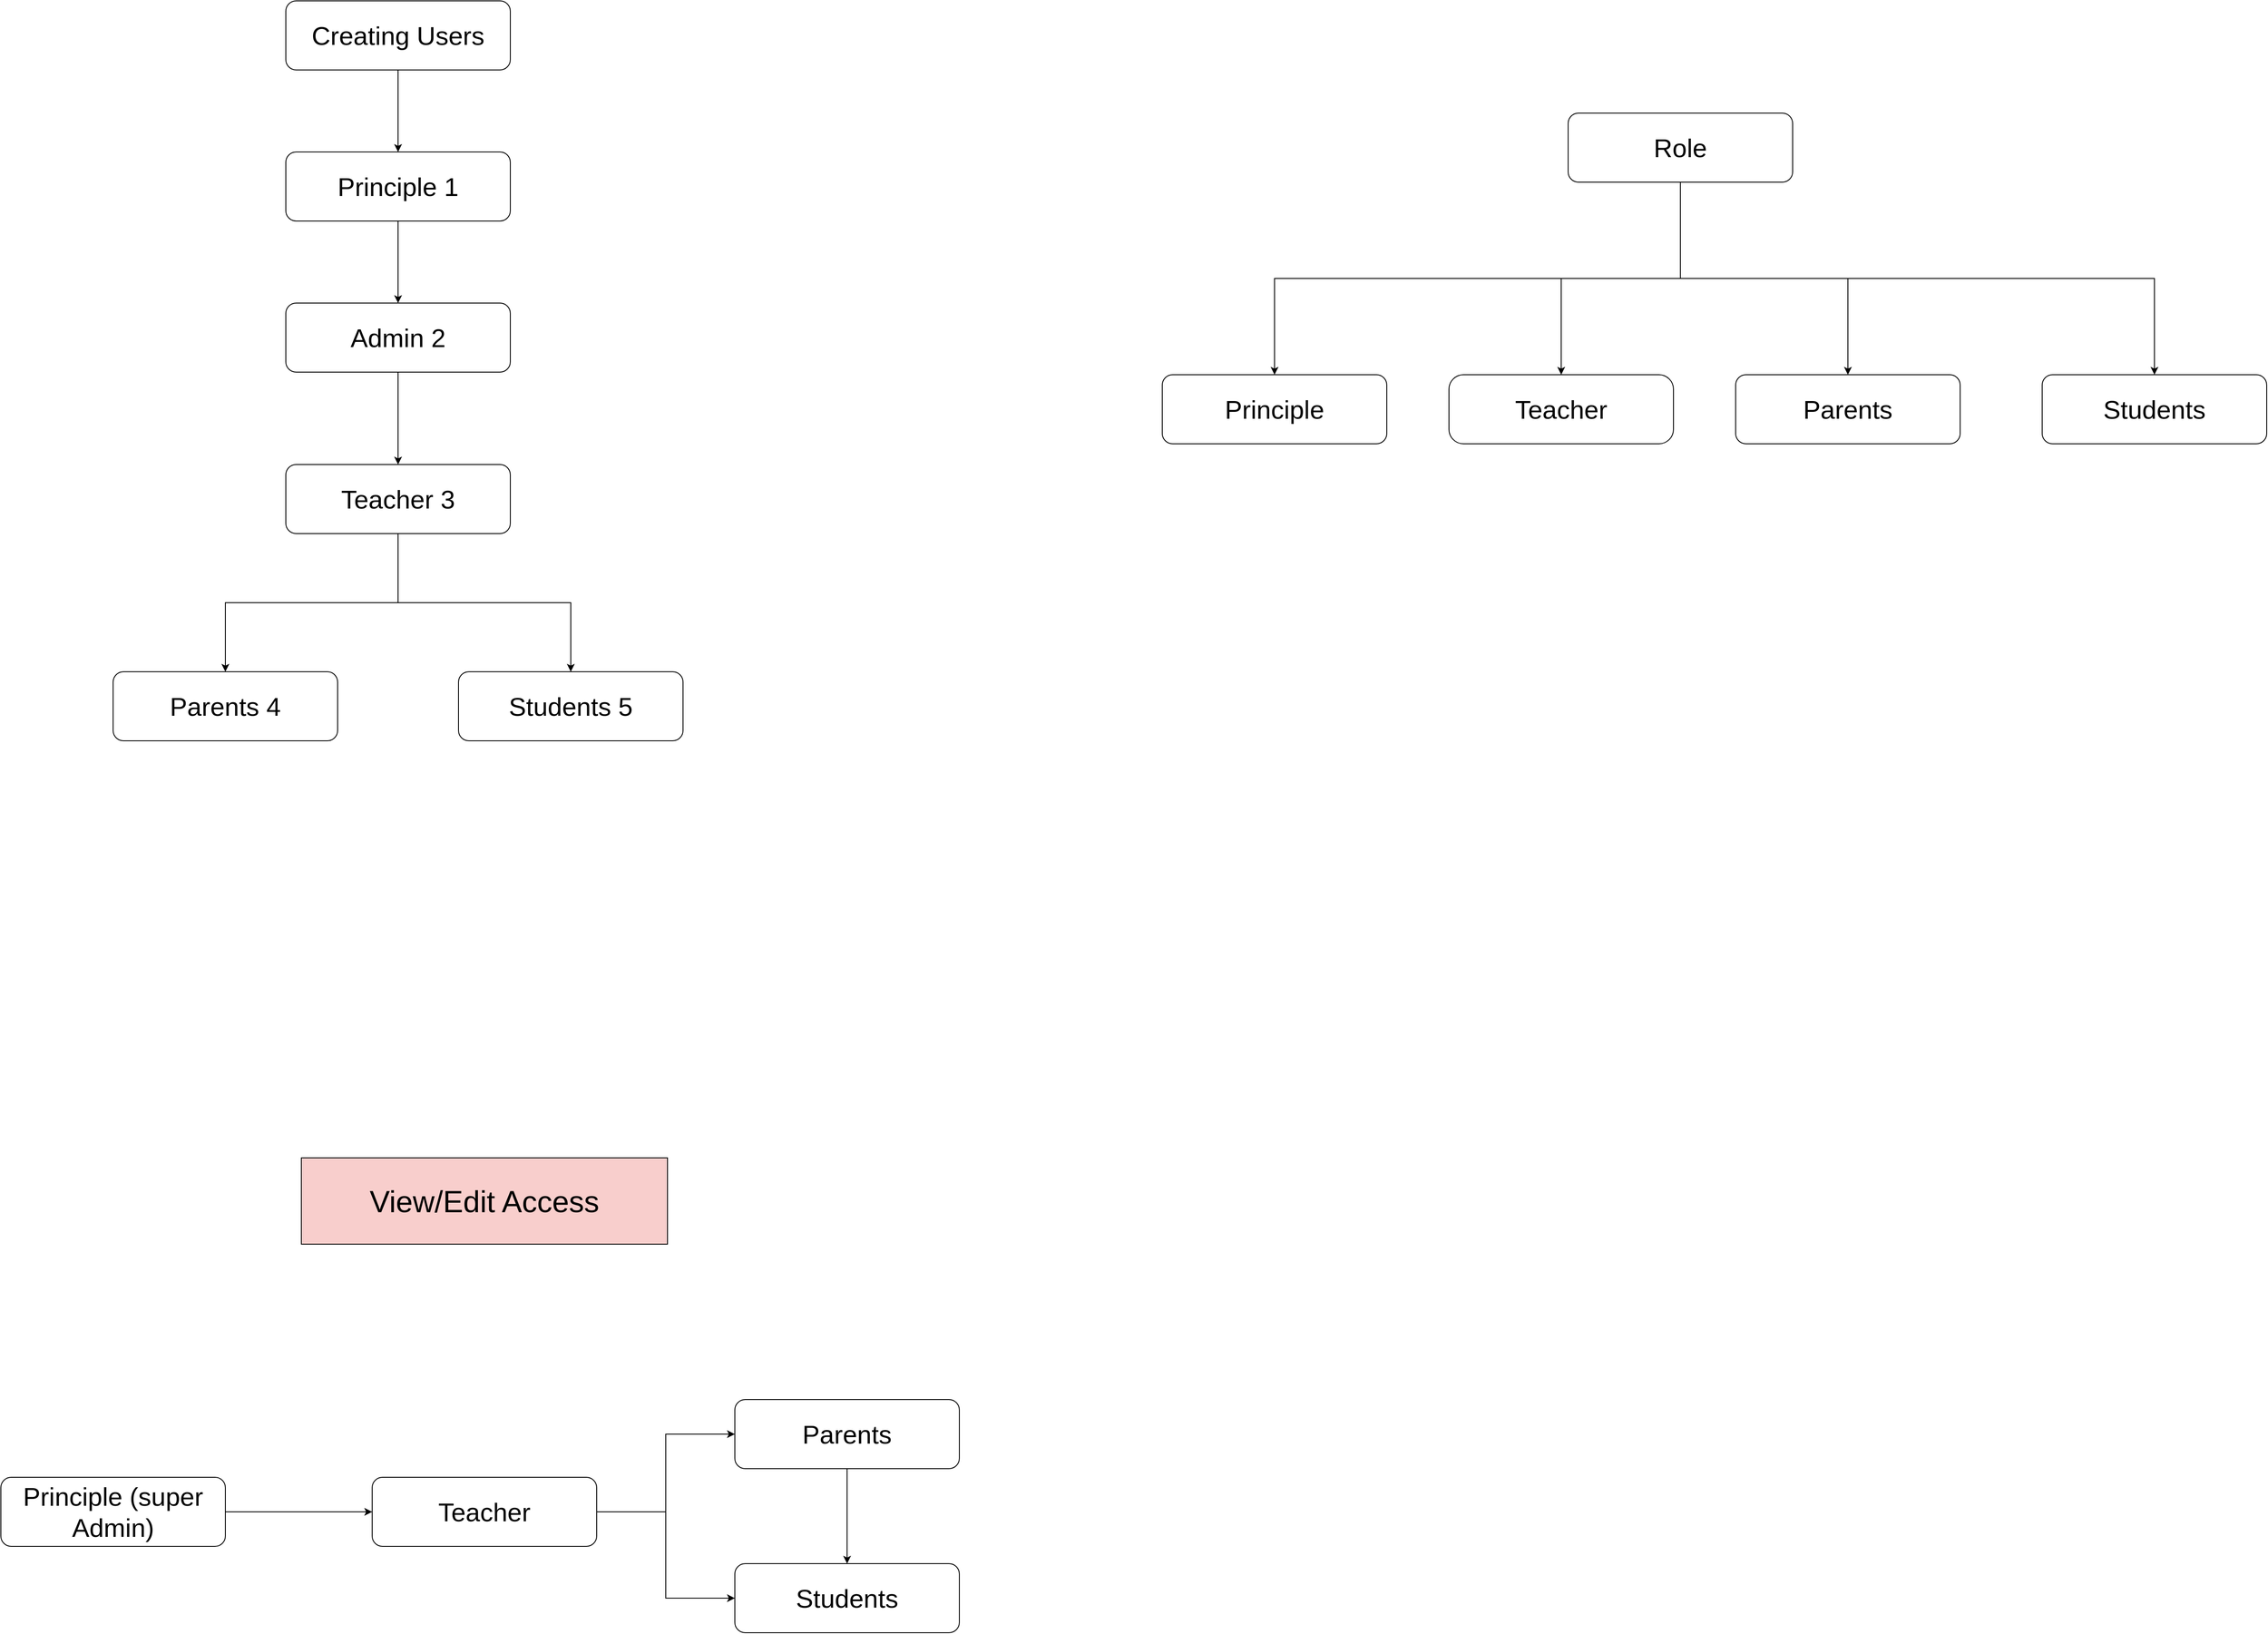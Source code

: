 <mxfile version="26.0.16">
  <diagram id="07fea595-8f29-1299-0266-81d95cde20df" name="Page-1">
    <mxGraphModel dx="2686" dy="1649" grid="0" gridSize="10" guides="1" tooltips="1" connect="1" arrows="1" fold="1" page="1" pageScale="1" pageWidth="1169" pageHeight="827" background="#FFFFFF" math="0" shadow="0">
      <root>
        <mxCell id="0" />
        <mxCell id="1" parent="0" />
        <mxCell id="ybbRhMfubBqCdi30oxEX-263" style="edgeStyle=orthogonalEdgeStyle;rounded=0;orthogonalLoop=1;jettySize=auto;html=1;exitX=0.5;exitY=1;exitDx=0;exitDy=0;entryX=0.5;entryY=0;entryDx=0;entryDy=0;" parent="1" source="ybbRhMfubBqCdi30oxEX-217" target="ybbRhMfubBqCdi30oxEX-218" edge="1">
          <mxGeometry relative="1" as="geometry" />
        </mxCell>
        <mxCell id="ybbRhMfubBqCdi30oxEX-264" style="edgeStyle=orthogonalEdgeStyle;rounded=0;orthogonalLoop=1;jettySize=auto;html=1;exitX=0.5;exitY=1;exitDx=0;exitDy=0;entryX=0.5;entryY=0;entryDx=0;entryDy=0;" parent="1" source="ybbRhMfubBqCdi30oxEX-217" target="ybbRhMfubBqCdi30oxEX-219" edge="1">
          <mxGeometry relative="1" as="geometry" />
        </mxCell>
        <mxCell id="ybbRhMfubBqCdi30oxEX-265" style="edgeStyle=orthogonalEdgeStyle;rounded=0;orthogonalLoop=1;jettySize=auto;html=1;exitX=0.5;exitY=1;exitDx=0;exitDy=0;" parent="1" source="ybbRhMfubBqCdi30oxEX-217" target="ybbRhMfubBqCdi30oxEX-220" edge="1">
          <mxGeometry relative="1" as="geometry" />
        </mxCell>
        <mxCell id="ybbRhMfubBqCdi30oxEX-266" style="edgeStyle=orthogonalEdgeStyle;rounded=0;orthogonalLoop=1;jettySize=auto;html=1;exitX=0.5;exitY=1;exitDx=0;exitDy=0;entryX=0.5;entryY=0;entryDx=0;entryDy=0;" parent="1" source="ybbRhMfubBqCdi30oxEX-217" target="ybbRhMfubBqCdi30oxEX-221" edge="1">
          <mxGeometry relative="1" as="geometry" />
        </mxCell>
        <mxCell id="ybbRhMfubBqCdi30oxEX-217" value="&lt;font style=&quot;font-size: 30px;&quot;&gt;Role&lt;/font&gt;" style="rounded=1;whiteSpace=wrap;html=1;" parent="1" vertex="1">
          <mxGeometry x="675" y="-270" width="260" height="80" as="geometry" />
        </mxCell>
        <mxCell id="ybbRhMfubBqCdi30oxEX-218" value="&lt;span style=&quot;font-size: 30px;&quot;&gt;Principle&lt;/span&gt;" style="rounded=1;whiteSpace=wrap;html=1;" parent="1" vertex="1">
          <mxGeometry x="205" y="33" width="260" height="80" as="geometry" />
        </mxCell>
        <mxCell id="ybbRhMfubBqCdi30oxEX-219" value="&lt;span style=&quot;font-size: 30px;&quot;&gt;Teacher&lt;/span&gt;" style="rounded=1;whiteSpace=wrap;html=1;arcSize=21;" parent="1" vertex="1">
          <mxGeometry x="537" y="33" width="260" height="80" as="geometry" />
        </mxCell>
        <mxCell id="ybbRhMfubBqCdi30oxEX-220" value="&lt;span style=&quot;font-size: 30px;&quot;&gt;Parents&lt;/span&gt;" style="rounded=1;whiteSpace=wrap;html=1;" parent="1" vertex="1">
          <mxGeometry x="869" y="33" width="260" height="80" as="geometry" />
        </mxCell>
        <mxCell id="ybbRhMfubBqCdi30oxEX-221" value="&lt;span style=&quot;font-size: 30px;&quot;&gt;Students&lt;/span&gt;" style="rounded=1;whiteSpace=wrap;html=1;" parent="1" vertex="1">
          <mxGeometry x="1224" y="33" width="260" height="80" as="geometry" />
        </mxCell>
        <mxCell id="Rf6RHW0VL8sZyBqFRw_0-2" style="edgeStyle=orthogonalEdgeStyle;rounded=0;orthogonalLoop=1;jettySize=auto;html=1;exitX=0.5;exitY=1;exitDx=0;exitDy=0;" edge="1" parent="1" source="ybbRhMfubBqCdi30oxEX-228" target="Rf6RHW0VL8sZyBqFRw_0-1">
          <mxGeometry relative="1" as="geometry" />
        </mxCell>
        <mxCell id="ybbRhMfubBqCdi30oxEX-228" value="&lt;span style=&quot;font-size: 30px;&quot;&gt;Creating Users&lt;/span&gt;" style="rounded=1;whiteSpace=wrap;html=1;" parent="1" vertex="1">
          <mxGeometry x="-810" y="-400" width="260" height="80" as="geometry" />
        </mxCell>
        <mxCell id="ybbRhMfubBqCdi30oxEX-234" style="edgeStyle=orthogonalEdgeStyle;rounded=0;orthogonalLoop=1;jettySize=auto;html=1;exitX=0.5;exitY=1;exitDx=0;exitDy=0;entryX=0.5;entryY=0;entryDx=0;entryDy=0;" parent="1" source="ybbRhMfubBqCdi30oxEX-229" target="ybbRhMfubBqCdi30oxEX-232" edge="1">
          <mxGeometry relative="1" as="geometry" />
        </mxCell>
        <mxCell id="ybbRhMfubBqCdi30oxEX-229" value="&lt;span style=&quot;font-size: 30px;&quot;&gt;Admin 2&lt;/span&gt;" style="rounded=1;whiteSpace=wrap;html=1;" parent="1" vertex="1">
          <mxGeometry x="-810" y="-50" width="260" height="80" as="geometry" />
        </mxCell>
        <mxCell id="ybbRhMfubBqCdi30oxEX-237" style="edgeStyle=orthogonalEdgeStyle;rounded=0;orthogonalLoop=1;jettySize=auto;html=1;exitX=0.5;exitY=1;exitDx=0;exitDy=0;entryX=0.5;entryY=0;entryDx=0;entryDy=0;" parent="1" source="ybbRhMfubBqCdi30oxEX-232" target="ybbRhMfubBqCdi30oxEX-235" edge="1">
          <mxGeometry relative="1" as="geometry" />
        </mxCell>
        <mxCell id="ybbRhMfubBqCdi30oxEX-241" style="edgeStyle=orthogonalEdgeStyle;rounded=0;orthogonalLoop=1;jettySize=auto;html=1;exitX=0.5;exitY=1;exitDx=0;exitDy=0;entryX=0.5;entryY=0;entryDx=0;entryDy=0;" parent="1" source="ybbRhMfubBqCdi30oxEX-232" target="ybbRhMfubBqCdi30oxEX-236" edge="1">
          <mxGeometry relative="1" as="geometry" />
        </mxCell>
        <mxCell id="ybbRhMfubBqCdi30oxEX-232" value="&lt;span style=&quot;font-size: 30px;&quot;&gt;Teacher 3&lt;/span&gt;" style="rounded=1;whiteSpace=wrap;html=1;" parent="1" vertex="1">
          <mxGeometry x="-810" y="137" width="260" height="80" as="geometry" />
        </mxCell>
        <mxCell id="ybbRhMfubBqCdi30oxEX-235" value="&lt;span style=&quot;font-size: 30px;&quot;&gt;Parents 4&lt;/span&gt;" style="rounded=1;whiteSpace=wrap;html=1;" parent="1" vertex="1">
          <mxGeometry x="-1010" y="377" width="260" height="80" as="geometry" />
        </mxCell>
        <mxCell id="ybbRhMfubBqCdi30oxEX-236" value="&lt;span style=&quot;font-size: 30px;&quot;&gt;Students 5&lt;/span&gt;" style="rounded=1;whiteSpace=wrap;html=1;" parent="1" vertex="1">
          <mxGeometry x="-610" y="377" width="260" height="80" as="geometry" />
        </mxCell>
        <mxCell id="ybbRhMfubBqCdi30oxEX-246" style="edgeStyle=orthogonalEdgeStyle;rounded=0;orthogonalLoop=1;jettySize=auto;html=1;exitX=1;exitY=0.5;exitDx=0;exitDy=0;entryX=0;entryY=0.5;entryDx=0;entryDy=0;" parent="1" source="ybbRhMfubBqCdi30oxEX-243" target="ybbRhMfubBqCdi30oxEX-245" edge="1">
          <mxGeometry relative="1" as="geometry" />
        </mxCell>
        <mxCell id="ybbRhMfubBqCdi30oxEX-243" value="&lt;span style=&quot;font-size: 30px;&quot;&gt;Principle (super Admin)&lt;/span&gt;" style="rounded=1;whiteSpace=wrap;html=1;" parent="1" vertex="1">
          <mxGeometry x="-1140" y="1310" width="260" height="80" as="geometry" />
        </mxCell>
        <mxCell id="ybbRhMfubBqCdi30oxEX-251" style="edgeStyle=orthogonalEdgeStyle;rounded=0;orthogonalLoop=1;jettySize=auto;html=1;exitX=1;exitY=0.5;exitDx=0;exitDy=0;entryX=0;entryY=0.5;entryDx=0;entryDy=0;" parent="1" source="ybbRhMfubBqCdi30oxEX-245" target="ybbRhMfubBqCdi30oxEX-247" edge="1">
          <mxGeometry relative="1" as="geometry" />
        </mxCell>
        <mxCell id="ybbRhMfubBqCdi30oxEX-252" style="edgeStyle=orthogonalEdgeStyle;rounded=0;orthogonalLoop=1;jettySize=auto;html=1;exitX=1;exitY=0.5;exitDx=0;exitDy=0;entryX=0;entryY=0.5;entryDx=0;entryDy=0;" parent="1" source="ybbRhMfubBqCdi30oxEX-245" target="ybbRhMfubBqCdi30oxEX-248" edge="1">
          <mxGeometry relative="1" as="geometry" />
        </mxCell>
        <mxCell id="ybbRhMfubBqCdi30oxEX-245" value="&lt;span style=&quot;font-size: 30px;&quot;&gt;Teacher&lt;/span&gt;" style="rounded=1;whiteSpace=wrap;html=1;" parent="1" vertex="1">
          <mxGeometry x="-710" y="1310" width="260" height="80" as="geometry" />
        </mxCell>
        <mxCell id="ybbRhMfubBqCdi30oxEX-262" style="edgeStyle=orthogonalEdgeStyle;rounded=0;orthogonalLoop=1;jettySize=auto;html=1;exitX=0.5;exitY=1;exitDx=0;exitDy=0;entryX=0.5;entryY=0;entryDx=0;entryDy=0;" parent="1" source="ybbRhMfubBqCdi30oxEX-247" target="ybbRhMfubBqCdi30oxEX-248" edge="1">
          <mxGeometry relative="1" as="geometry" />
        </mxCell>
        <mxCell id="ybbRhMfubBqCdi30oxEX-247" value="&lt;span style=&quot;font-size: 30px;&quot;&gt;Parents&lt;/span&gt;" style="rounded=1;whiteSpace=wrap;html=1;" parent="1" vertex="1">
          <mxGeometry x="-290" y="1220" width="260" height="80" as="geometry" />
        </mxCell>
        <mxCell id="ybbRhMfubBqCdi30oxEX-248" value="&lt;span style=&quot;font-size: 30px;&quot;&gt;Students&lt;/span&gt;" style="rounded=1;whiteSpace=wrap;html=1;" parent="1" vertex="1">
          <mxGeometry x="-290" y="1410" width="260" height="80" as="geometry" />
        </mxCell>
        <mxCell id="ybbRhMfubBqCdi30oxEX-254" value="&lt;font style=&quot;font-size: 35px;&quot;&gt;View/Edit Access&lt;/font&gt;" style="text;html=1;align=center;verticalAlign=middle;whiteSpace=wrap;rounded=0;strokeWidth=1;fillColor=#f8cecc;strokeColor=default;" parent="1" vertex="1">
          <mxGeometry x="-792" y="940" width="424" height="100" as="geometry" />
        </mxCell>
        <mxCell id="Rf6RHW0VL8sZyBqFRw_0-3" value="" style="edgeStyle=orthogonalEdgeStyle;rounded=0;orthogonalLoop=1;jettySize=auto;html=1;" edge="1" parent="1" source="Rf6RHW0VL8sZyBqFRw_0-1" target="ybbRhMfubBqCdi30oxEX-229">
          <mxGeometry relative="1" as="geometry" />
        </mxCell>
        <mxCell id="Rf6RHW0VL8sZyBqFRw_0-1" value="&lt;span style=&quot;font-size: 30px;&quot;&gt;Principle 1&lt;/span&gt;" style="rounded=1;whiteSpace=wrap;html=1;" vertex="1" parent="1">
          <mxGeometry x="-810" y="-225" width="260" height="80" as="geometry" />
        </mxCell>
      </root>
    </mxGraphModel>
  </diagram>
</mxfile>
